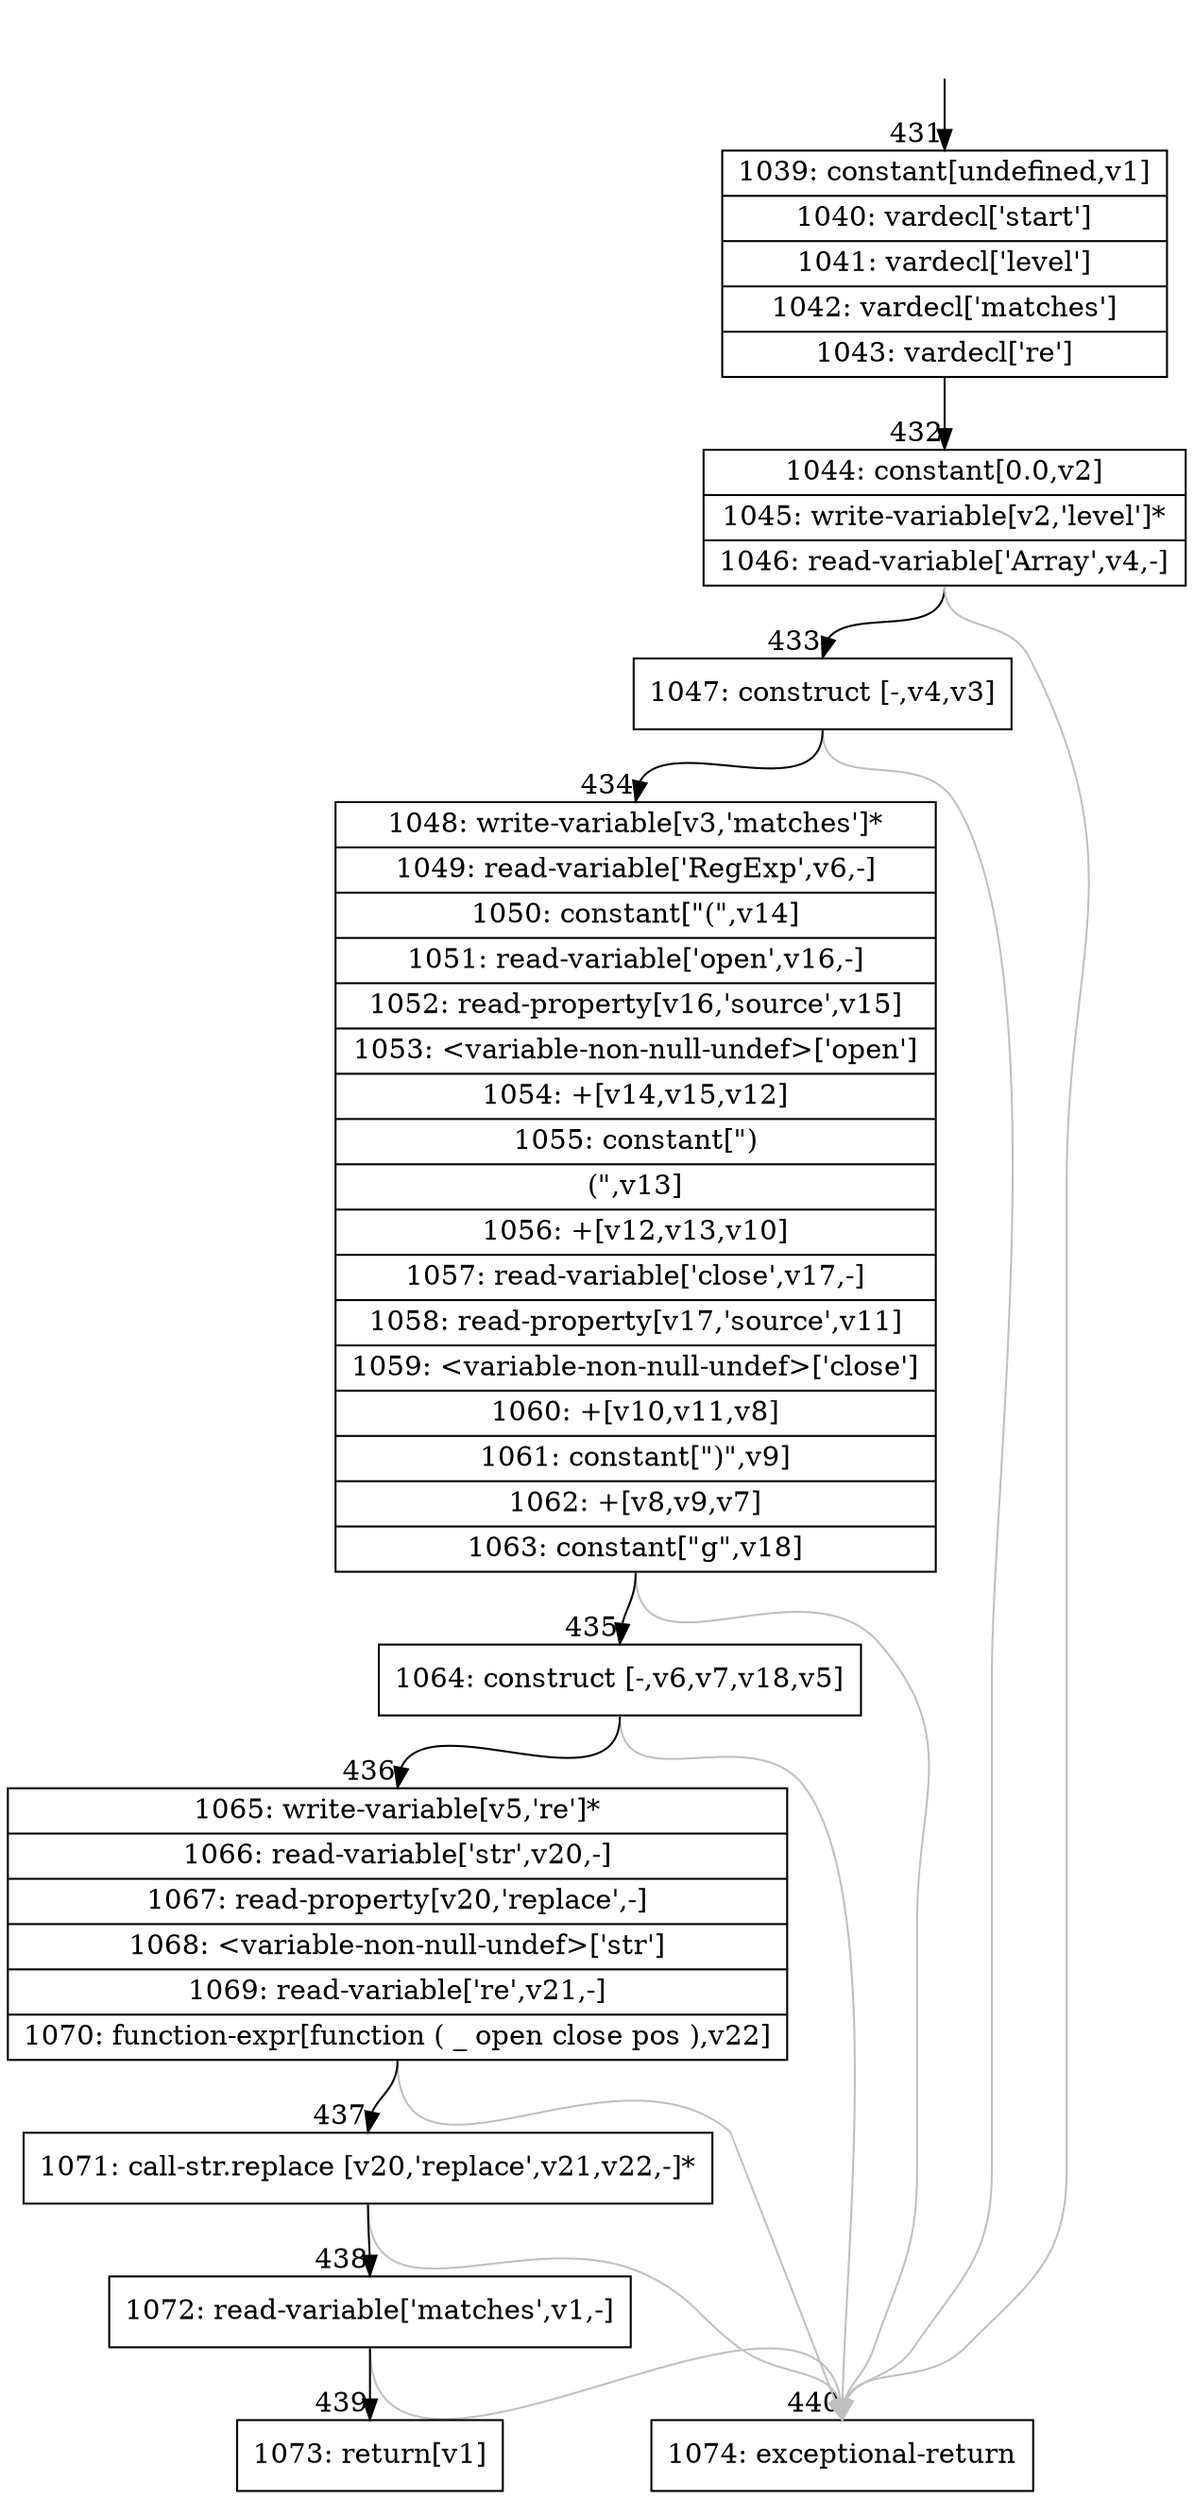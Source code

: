 digraph {
rankdir="TD"
BB_entry39[shape=none,label=""];
BB_entry39 -> BB431 [tailport=s, headport=n, headlabel="    431"]
BB431 [shape=record label="{1039: constant[undefined,v1]|1040: vardecl['start']|1041: vardecl['level']|1042: vardecl['matches']|1043: vardecl['re']}" ] 
BB431 -> BB432 [tailport=s, headport=n, headlabel="      432"]
BB432 [shape=record label="{1044: constant[0.0,v2]|1045: write-variable[v2,'level']*|1046: read-variable['Array',v4,-]}" ] 
BB432 -> BB433 [tailport=s, headport=n, headlabel="      433"]
BB432 -> BB440 [tailport=s, headport=n, color=gray, headlabel="      440"]
BB433 [shape=record label="{1047: construct [-,v4,v3]}" ] 
BB433 -> BB434 [tailport=s, headport=n, headlabel="      434"]
BB433 -> BB440 [tailport=s, headport=n, color=gray]
BB434 [shape=record label="{1048: write-variable[v3,'matches']*|1049: read-variable['RegExp',v6,-]|1050: constant[\"(\",v14]|1051: read-variable['open',v16,-]|1052: read-property[v16,'source',v15]|1053: \<variable-non-null-undef\>['open']|1054: +[v14,v15,v12]|1055: constant[\")|(\",v13]|1056: +[v12,v13,v10]|1057: read-variable['close',v17,-]|1058: read-property[v17,'source',v11]|1059: \<variable-non-null-undef\>['close']|1060: +[v10,v11,v8]|1061: constant[\")\",v9]|1062: +[v8,v9,v7]|1063: constant[\"g\",v18]}" ] 
BB434 -> BB435 [tailport=s, headport=n, headlabel="      435"]
BB434 -> BB440 [tailport=s, headport=n, color=gray]
BB435 [shape=record label="{1064: construct [-,v6,v7,v18,v5]}" ] 
BB435 -> BB436 [tailport=s, headport=n, headlabel="      436"]
BB435 -> BB440 [tailport=s, headport=n, color=gray]
BB436 [shape=record label="{1065: write-variable[v5,'re']*|1066: read-variable['str',v20,-]|1067: read-property[v20,'replace',-]|1068: \<variable-non-null-undef\>['str']|1069: read-variable['re',v21,-]|1070: function-expr[function ( _ open close pos ),v22]}" ] 
BB436 -> BB437 [tailport=s, headport=n, headlabel="      437"]
BB436 -> BB440 [tailport=s, headport=n, color=gray]
BB437 [shape=record label="{1071: call-str.replace [v20,'replace',v21,v22,-]*}" ] 
BB437 -> BB438 [tailport=s, headport=n, headlabel="      438"]
BB437 -> BB440 [tailport=s, headport=n, color=gray]
BB438 [shape=record label="{1072: read-variable['matches',v1,-]}" ] 
BB438 -> BB439 [tailport=s, headport=n, headlabel="      439"]
BB438 -> BB440 [tailport=s, headport=n, color=gray]
BB439 [shape=record label="{1073: return[v1]}" ] 
BB440 [shape=record label="{1074: exceptional-return}" ] 
//#$~ 414
}
